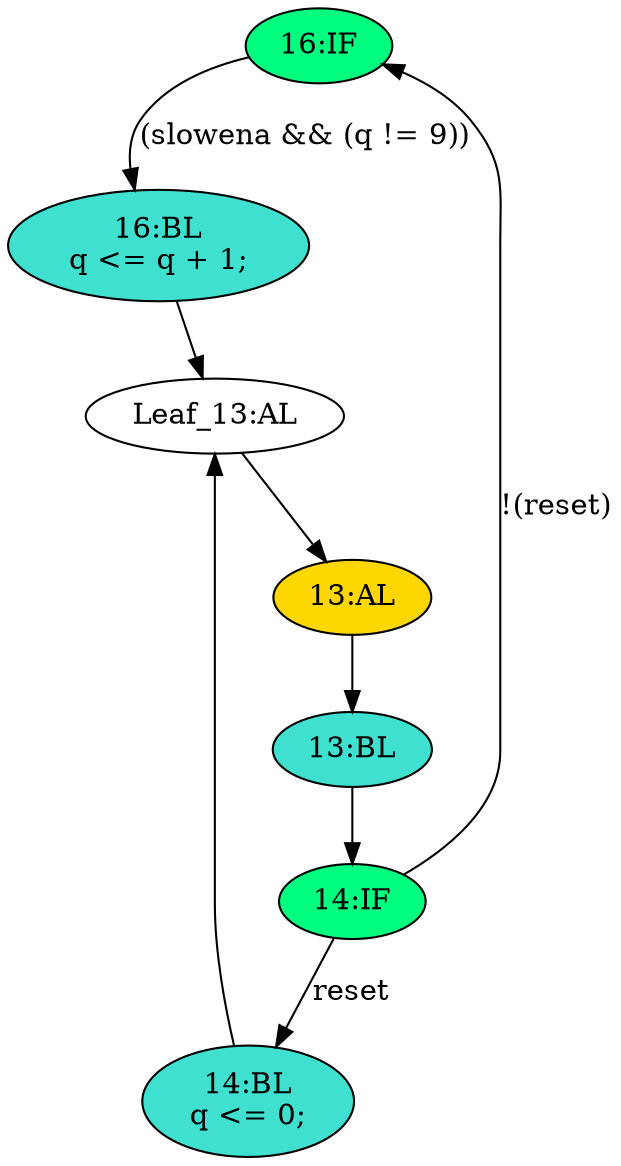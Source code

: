 strict digraph "compose( ,  )" {
	node [label="\N"];
	"16:IF"	[ast="<pyverilog.vparser.ast.IfStatement object at 0x7f210c1a4610>",
		fillcolor=springgreen,
		label="16:IF",
		statements="[]",
		style=filled,
		typ=IfStatement];
	"16:BL"	[ast="<pyverilog.vparser.ast.Block object at 0x7f210c1a4210>",
		fillcolor=turquoise,
		label="16:BL
q <= q + 1;",
		statements="[<pyverilog.vparser.ast.NonblockingSubstitution object at 0x7f210c14ebd0>]",
		style=filled,
		typ=Block];
	"16:IF" -> "16:BL"	[cond="['slowena', 'q']",
		label="(slowena && (q != 9))",
		lineno=16];
	"13:AL"	[ast="<pyverilog.vparser.ast.Always object at 0x7f210c143fd0>",
		clk_sens=True,
		fillcolor=gold,
		label="13:AL",
		sens="['clk']",
		statements="[]",
		style=filled,
		typ=Always,
		use_var="['reset', 'q', 'slowena']"];
	"13:BL"	[ast="<pyverilog.vparser.ast.Block object at 0x7f210c4750d0>",
		fillcolor=turquoise,
		label="13:BL",
		statements="[]",
		style=filled,
		typ=Block];
	"13:AL" -> "13:BL"	[cond="[]",
		lineno=None];
	"14:IF"	[ast="<pyverilog.vparser.ast.IfStatement object at 0x7f210c156bd0>",
		fillcolor=springgreen,
		label="14:IF",
		statements="[]",
		style=filled,
		typ=IfStatement];
	"13:BL" -> "14:IF"	[cond="[]",
		lineno=None];
	"14:IF" -> "16:IF"	[cond="['reset']",
		label="!(reset)",
		lineno=14];
	"14:BL"	[ast="<pyverilog.vparser.ast.Block object at 0x7f210c475e10>",
		fillcolor=turquoise,
		label="14:BL
q <= 0;",
		statements="[<pyverilog.vparser.ast.NonblockingSubstitution object at 0x7f210c156810>]",
		style=filled,
		typ=Block];
	"14:IF" -> "14:BL"	[cond="['reset']",
		label=reset,
		lineno=14];
	"Leaf_13:AL"	[def_var="['q']",
		label="Leaf_13:AL"];
	"Leaf_13:AL" -> "13:AL";
	"14:BL" -> "Leaf_13:AL"	[cond="[]",
		lineno=None];
	"16:BL" -> "Leaf_13:AL"	[cond="[]",
		lineno=None];
}
